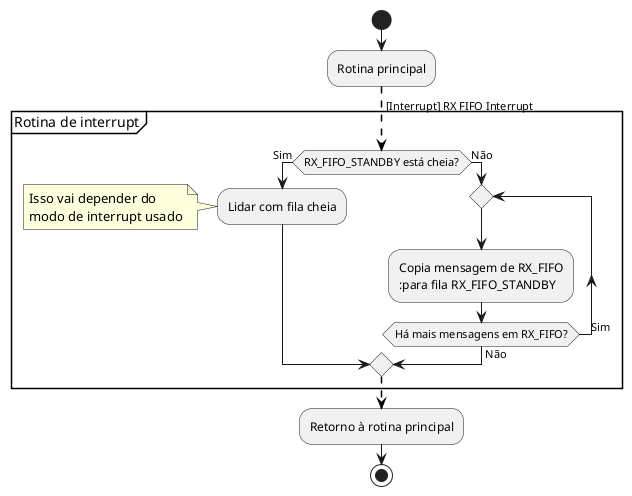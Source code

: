@startuml
start
:Rotina principal;

-[#black,dashed]-> [Interrupt] RX FIFO Interrupt;

partition "Rotina de interrupt" {
    if (RX_FIFO_STANDBY está cheia?) then (Sim)
        :Lidar com fila cheia;
        note left
            Isso vai depender do
            modo de interrupt usado
        end note
    else (Não)
        repeat
            :Copia mensagem de RX_FIFO
            :para fila RX_FIFO_STANDBY;
        repeat while (Há mais mensagens em RX_FIFO?) is (    Sim) not (Não)
    endif
}
-[#black,dashed]->
:Retorno à rotina principal;
stop
@enduml

